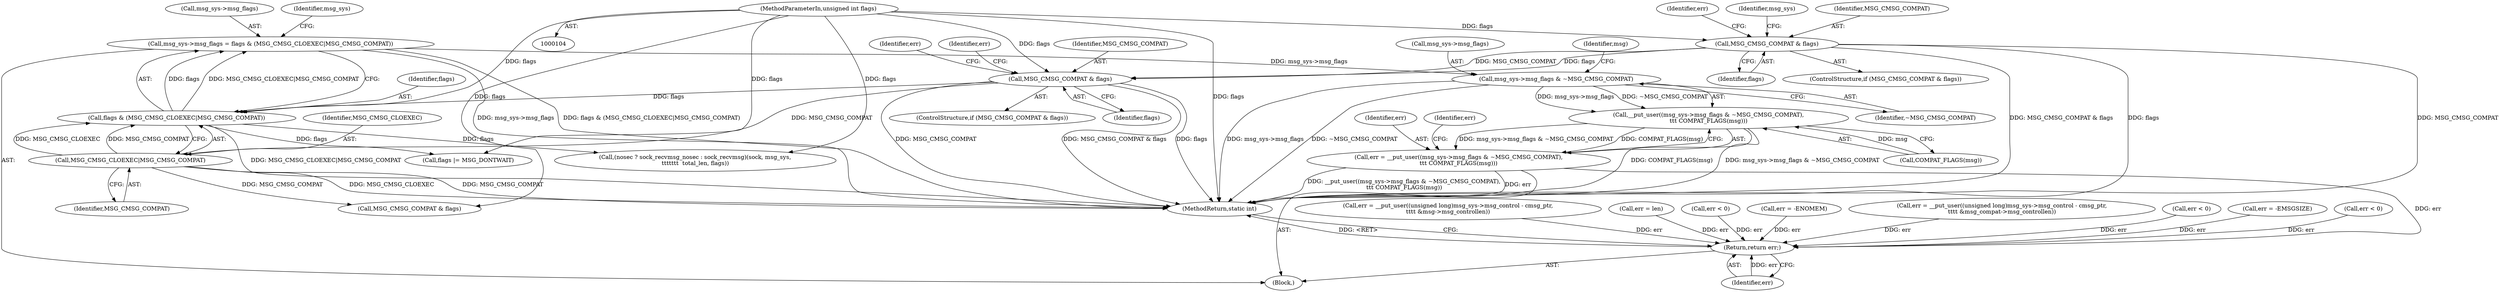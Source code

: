 digraph "0_linux_f3d3342602f8bcbf37d7c46641cb9bca7618eb1c_31@pointer" {
"1000298" [label="(Call,msg_sys->msg_flags & ~MSG_CMSG_COMPAT)"];
"1000235" [label="(Call,msg_sys->msg_flags = flags & (MSG_CMSG_CLOEXEC|MSG_CMSG_COMPAT))"];
"1000239" [label="(Call,flags & (MSG_CMSG_CLOEXEC|MSG_CMSG_COMPAT))"];
"1000200" [label="(Call,MSG_CMSG_COMPAT & flags)"];
"1000130" [label="(Call,MSG_CMSG_COMPAT & flags)"];
"1000108" [label="(MethodParameterIn,unsigned int flags)"];
"1000241" [label="(Call,MSG_CMSG_CLOEXEC|MSG_CMSG_COMPAT)"];
"1000297" [label="(Call,__put_user((msg_sys->msg_flags & ~MSG_CMSG_COMPAT),\n\t\t\t COMPAT_FLAGS(msg)))"];
"1000295" [label="(Call,err = __put_user((msg_sys->msg_flags & ~MSG_CMSG_COMPAT),\n\t\t\t COMPAT_FLAGS(msg)))"];
"1000355" [label="(Return,return err;)"];
"1000327" [label="(Call,err = __put_user((unsigned long)msg_sys->msg_control - cmsg_ptr,\n\t\t\t\t &msg->msg_controllen))"];
"1000246" [label="(Identifier,msg_sys)"];
"1000296" [label="(Identifier,err)"];
"1000344" [label="(Call,err = len)"];
"1000268" [label="(Call,err < 0)"];
"1000200" [label="(Call,MSG_CMSG_COMPAT & flags)"];
"1000110" [label="(Block,)"];
"1000235" [label="(Call,msg_sys->msg_flags = flags & (MSG_CMSG_CLOEXEC|MSG_CMSG_COMPAT))"];
"1000108" [label="(MethodParameterIn,unsigned int flags)"];
"1000242" [label="(Identifier,MSG_CMSG_CLOEXEC)"];
"1000136" [label="(Identifier,msg_sys)"];
"1000170" [label="(Call,err = -ENOMEM)"];
"1000312" [label="(Call,err = __put_user((unsigned long)msg_sys->msg_control - cmsg_ptr,\n\t\t\t\t &msg_compat->msg_controllen))"];
"1000129" [label="(ControlStructure,if (MSG_CMSG_COMPAT & flags))"];
"1000257" [label="(Call,flags |= MSG_DONTWAIT)"];
"1000239" [label="(Call,flags & (MSG_CMSG_CLOEXEC|MSG_CMSG_COMPAT))"];
"1000355" [label="(Return,return err;)"];
"1000357" [label="(MethodReturn,static int)"];
"1000356" [label="(Identifier,err)"];
"1000240" [label="(Identifier,flags)"];
"1000131" [label="(Identifier,MSG_CMSG_COMPAT)"];
"1000297" [label="(Call,__put_user((msg_sys->msg_flags & ~MSG_CMSG_COMPAT),\n\t\t\t COMPAT_FLAGS(msg)))"];
"1000202" [label="(Identifier,flags)"];
"1000309" [label="(Call,MSG_CMSG_COMPAT & flags)"];
"1000221" [label="(Call,err < 0)"];
"1000298" [label="(Call,msg_sys->msg_flags & ~MSG_CMSG_COMPAT)"];
"1000199" [label="(ControlStructure,if (MSG_CMSG_COMPAT & flags))"];
"1000303" [label="(Call,COMPAT_FLAGS(msg))"];
"1000304" [label="(Identifier,msg)"];
"1000201" [label="(Identifier,MSG_CMSG_COMPAT)"];
"1000241" [label="(Call,MSG_CMSG_CLOEXEC|MSG_CMSG_COMPAT)"];
"1000132" [label="(Identifier,flags)"];
"1000306" [label="(Identifier,err)"];
"1000204" [label="(Identifier,err)"];
"1000236" [label="(Call,msg_sys->msg_flags)"];
"1000295" [label="(Call,err = __put_user((msg_sys->msg_flags & ~MSG_CMSG_COMPAT),\n\t\t\t COMPAT_FLAGS(msg)))"];
"1000130" [label="(Call,MSG_CMSG_COMPAT & flags)"];
"1000159" [label="(Call,err = -EMSGSIZE)"];
"1000243" [label="(Identifier,MSG_CMSG_COMPAT)"];
"1000302" [label="(Identifier,~MSG_CMSG_COMPAT)"];
"1000299" [label="(Call,msg_sys->msg_flags)"];
"1000291" [label="(Call,err < 0)"];
"1000213" [label="(Identifier,err)"];
"1000262" [label="(Call,(nosec ? sock_recvmsg_nosec : sock_recvmsg)(sock, msg_sys,\n\t\t\t\t\t\t\t  total_len, flags))"];
"1000144" [label="(Identifier,err)"];
"1000298" -> "1000297"  [label="AST: "];
"1000298" -> "1000302"  [label="CFG: "];
"1000299" -> "1000298"  [label="AST: "];
"1000302" -> "1000298"  [label="AST: "];
"1000304" -> "1000298"  [label="CFG: "];
"1000298" -> "1000357"  [label="DDG: msg_sys->msg_flags"];
"1000298" -> "1000357"  [label="DDG: ~MSG_CMSG_COMPAT"];
"1000298" -> "1000297"  [label="DDG: msg_sys->msg_flags"];
"1000298" -> "1000297"  [label="DDG: ~MSG_CMSG_COMPAT"];
"1000235" -> "1000298"  [label="DDG: msg_sys->msg_flags"];
"1000235" -> "1000110"  [label="AST: "];
"1000235" -> "1000239"  [label="CFG: "];
"1000236" -> "1000235"  [label="AST: "];
"1000239" -> "1000235"  [label="AST: "];
"1000246" -> "1000235"  [label="CFG: "];
"1000235" -> "1000357"  [label="DDG: msg_sys->msg_flags"];
"1000235" -> "1000357"  [label="DDG: flags & (MSG_CMSG_CLOEXEC|MSG_CMSG_COMPAT)"];
"1000239" -> "1000235"  [label="DDG: flags"];
"1000239" -> "1000235"  [label="DDG: MSG_CMSG_CLOEXEC|MSG_CMSG_COMPAT"];
"1000239" -> "1000241"  [label="CFG: "];
"1000240" -> "1000239"  [label="AST: "];
"1000241" -> "1000239"  [label="AST: "];
"1000239" -> "1000357"  [label="DDG: MSG_CMSG_CLOEXEC|MSG_CMSG_COMPAT"];
"1000200" -> "1000239"  [label="DDG: flags"];
"1000108" -> "1000239"  [label="DDG: flags"];
"1000241" -> "1000239"  [label="DDG: MSG_CMSG_CLOEXEC"];
"1000241" -> "1000239"  [label="DDG: MSG_CMSG_COMPAT"];
"1000239" -> "1000257"  [label="DDG: flags"];
"1000239" -> "1000262"  [label="DDG: flags"];
"1000200" -> "1000199"  [label="AST: "];
"1000200" -> "1000202"  [label="CFG: "];
"1000201" -> "1000200"  [label="AST: "];
"1000202" -> "1000200"  [label="AST: "];
"1000204" -> "1000200"  [label="CFG: "];
"1000213" -> "1000200"  [label="CFG: "];
"1000200" -> "1000357"  [label="DDG: MSG_CMSG_COMPAT"];
"1000200" -> "1000357"  [label="DDG: MSG_CMSG_COMPAT & flags"];
"1000200" -> "1000357"  [label="DDG: flags"];
"1000130" -> "1000200"  [label="DDG: MSG_CMSG_COMPAT"];
"1000130" -> "1000200"  [label="DDG: flags"];
"1000108" -> "1000200"  [label="DDG: flags"];
"1000200" -> "1000241"  [label="DDG: MSG_CMSG_COMPAT"];
"1000130" -> "1000129"  [label="AST: "];
"1000130" -> "1000132"  [label="CFG: "];
"1000131" -> "1000130"  [label="AST: "];
"1000132" -> "1000130"  [label="AST: "];
"1000136" -> "1000130"  [label="CFG: "];
"1000144" -> "1000130"  [label="CFG: "];
"1000130" -> "1000357"  [label="DDG: MSG_CMSG_COMPAT & flags"];
"1000130" -> "1000357"  [label="DDG: flags"];
"1000130" -> "1000357"  [label="DDG: MSG_CMSG_COMPAT"];
"1000108" -> "1000130"  [label="DDG: flags"];
"1000108" -> "1000104"  [label="AST: "];
"1000108" -> "1000357"  [label="DDG: flags"];
"1000108" -> "1000257"  [label="DDG: flags"];
"1000108" -> "1000262"  [label="DDG: flags"];
"1000108" -> "1000309"  [label="DDG: flags"];
"1000241" -> "1000243"  [label="CFG: "];
"1000242" -> "1000241"  [label="AST: "];
"1000243" -> "1000241"  [label="AST: "];
"1000241" -> "1000357"  [label="DDG: MSG_CMSG_CLOEXEC"];
"1000241" -> "1000357"  [label="DDG: MSG_CMSG_COMPAT"];
"1000241" -> "1000309"  [label="DDG: MSG_CMSG_COMPAT"];
"1000297" -> "1000295"  [label="AST: "];
"1000297" -> "1000303"  [label="CFG: "];
"1000303" -> "1000297"  [label="AST: "];
"1000295" -> "1000297"  [label="CFG: "];
"1000297" -> "1000357"  [label="DDG: COMPAT_FLAGS(msg)"];
"1000297" -> "1000357"  [label="DDG: msg_sys->msg_flags & ~MSG_CMSG_COMPAT"];
"1000297" -> "1000295"  [label="DDG: msg_sys->msg_flags & ~MSG_CMSG_COMPAT"];
"1000297" -> "1000295"  [label="DDG: COMPAT_FLAGS(msg)"];
"1000303" -> "1000297"  [label="DDG: msg"];
"1000295" -> "1000110"  [label="AST: "];
"1000296" -> "1000295"  [label="AST: "];
"1000306" -> "1000295"  [label="CFG: "];
"1000295" -> "1000357"  [label="DDG: err"];
"1000295" -> "1000357"  [label="DDG: __put_user((msg_sys->msg_flags & ~MSG_CMSG_COMPAT),\n\t\t\t COMPAT_FLAGS(msg))"];
"1000295" -> "1000355"  [label="DDG: err"];
"1000355" -> "1000110"  [label="AST: "];
"1000355" -> "1000356"  [label="CFG: "];
"1000356" -> "1000355"  [label="AST: "];
"1000357" -> "1000355"  [label="CFG: "];
"1000355" -> "1000357"  [label="DDG: <RET>"];
"1000356" -> "1000355"  [label="DDG: err"];
"1000291" -> "1000355"  [label="DDG: err"];
"1000268" -> "1000355"  [label="DDG: err"];
"1000327" -> "1000355"  [label="DDG: err"];
"1000221" -> "1000355"  [label="DDG: err"];
"1000170" -> "1000355"  [label="DDG: err"];
"1000344" -> "1000355"  [label="DDG: err"];
"1000312" -> "1000355"  [label="DDG: err"];
"1000159" -> "1000355"  [label="DDG: err"];
}
